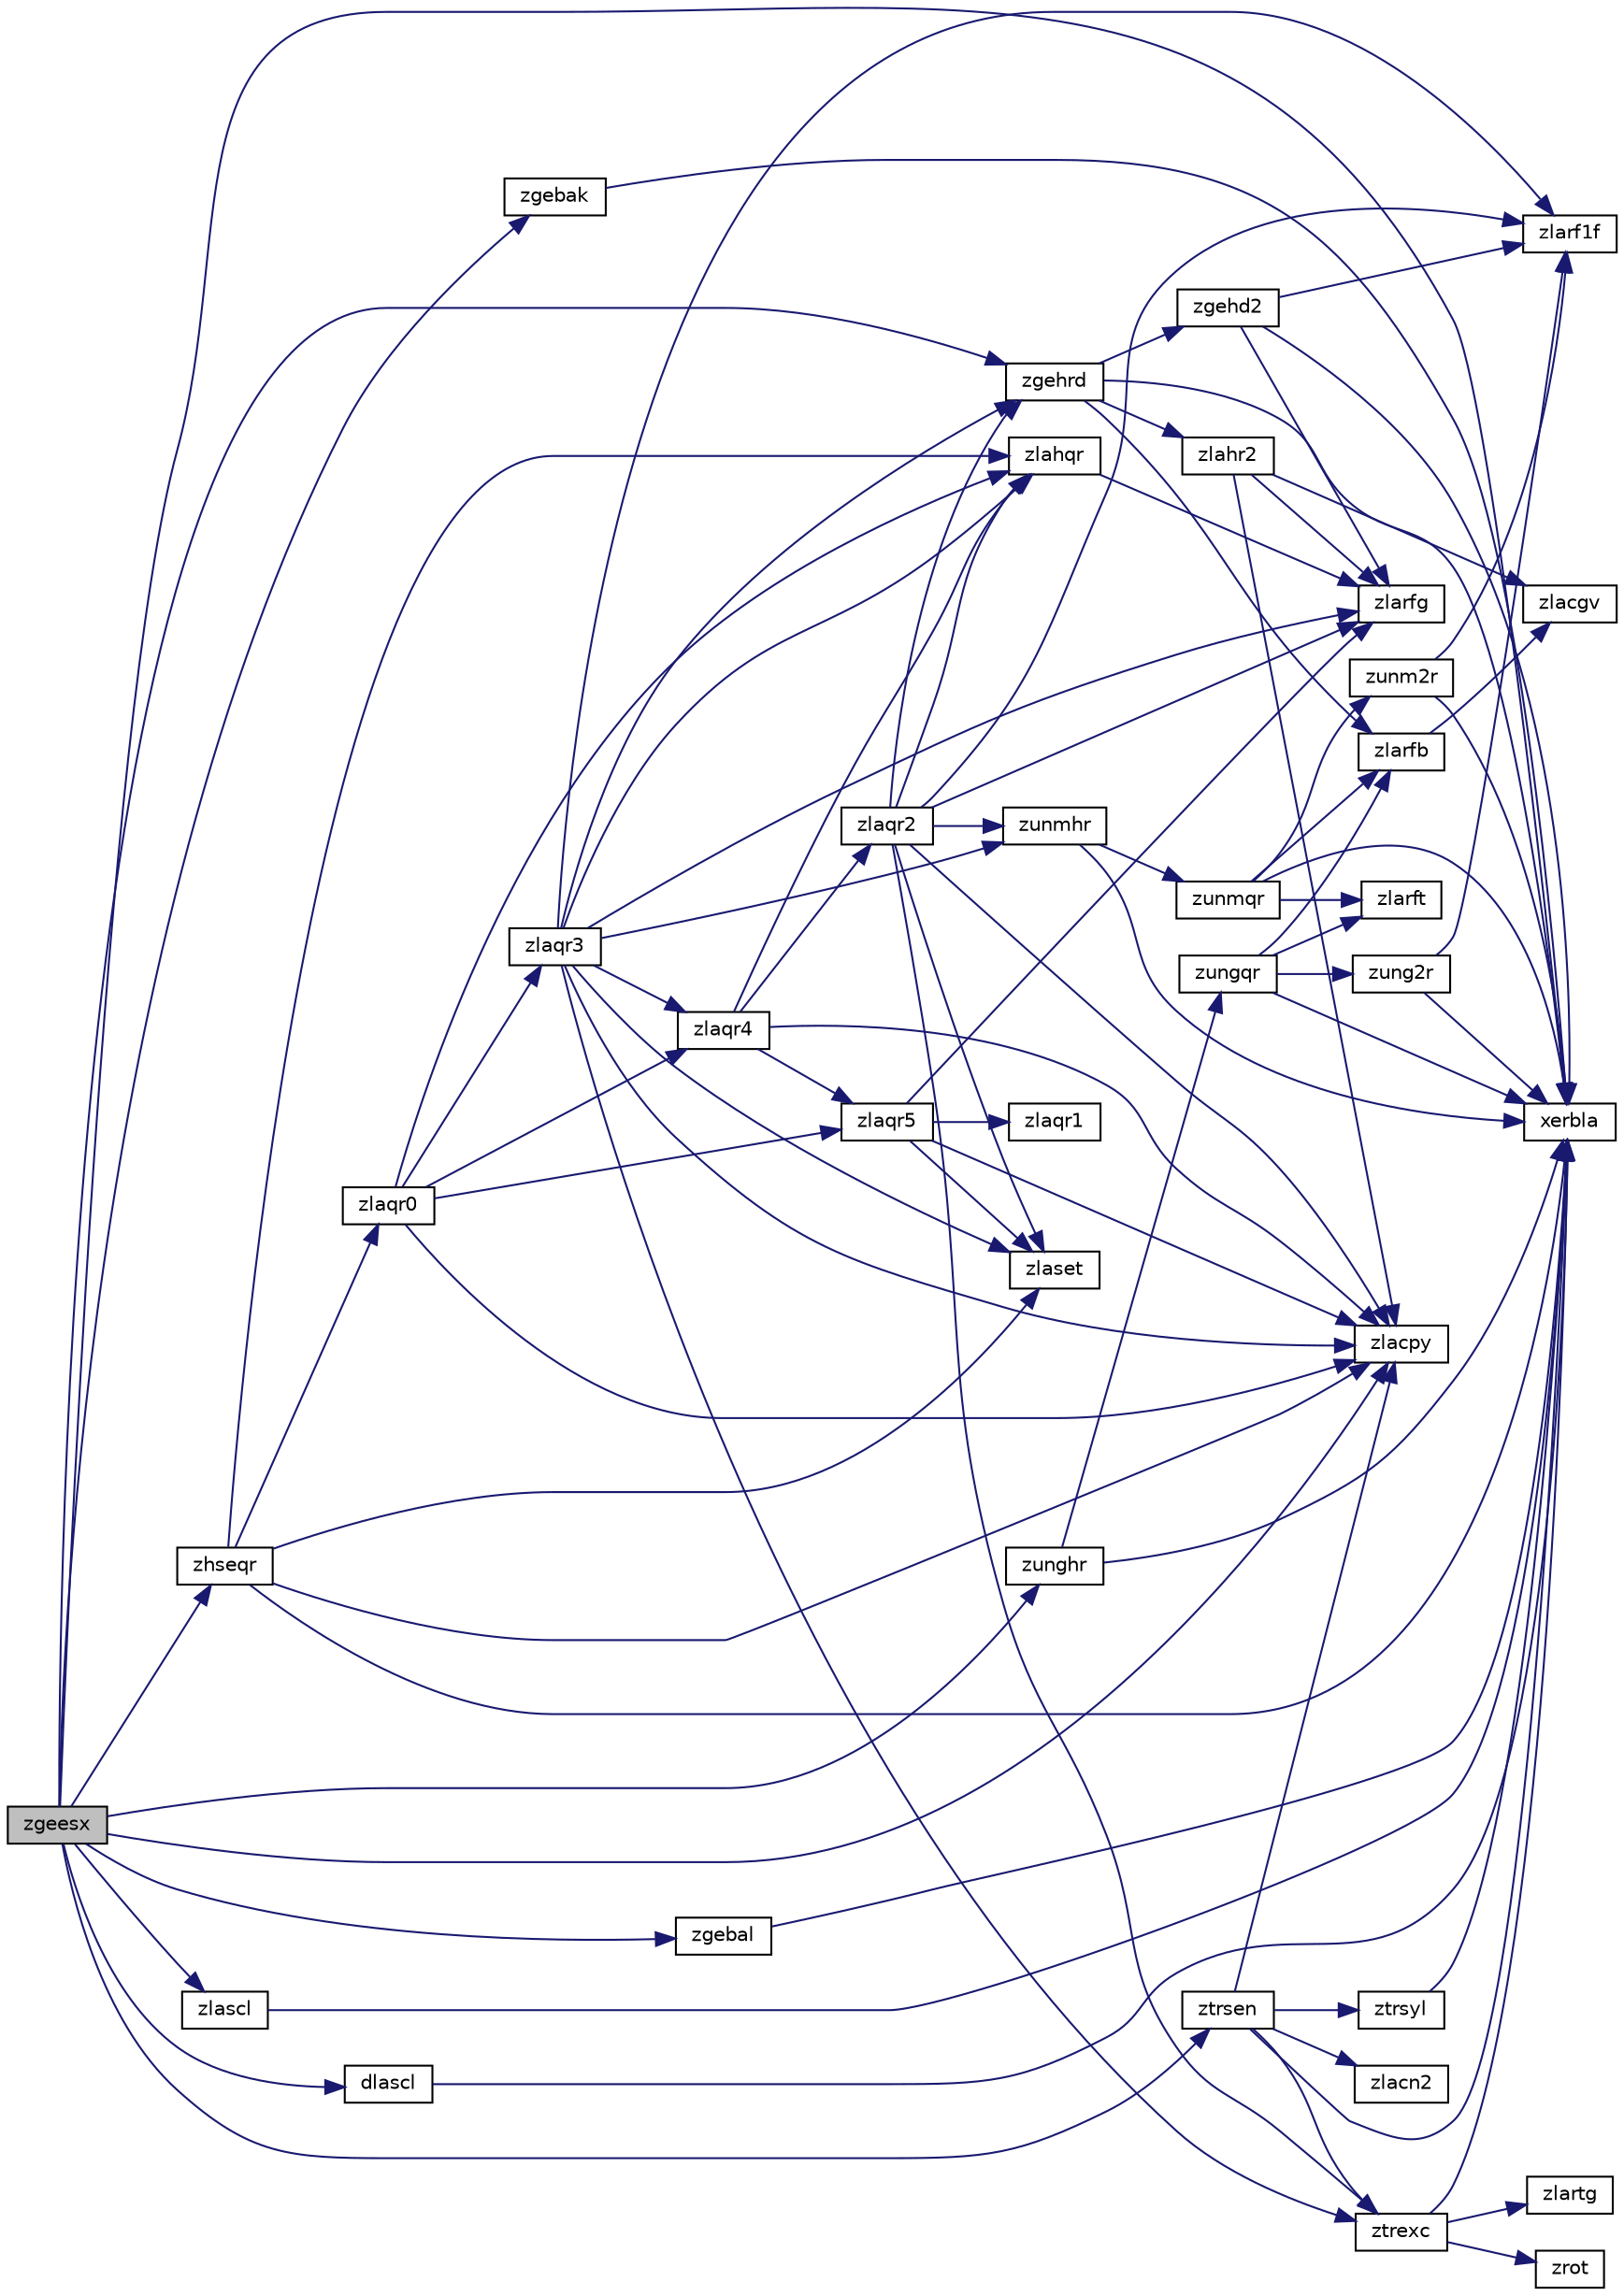 digraph "zgeesx"
{
 // LATEX_PDF_SIZE
  edge [fontname="Helvetica",fontsize="10",labelfontname="Helvetica",labelfontsize="10"];
  node [fontname="Helvetica",fontsize="10",shape=record];
  rankdir="LR";
  Node1 [label="zgeesx",height=0.2,width=0.4,color="black", fillcolor="grey75", style="filled", fontcolor="black",tooltip="ZGEESX computes the eigenvalues, the Schur form, and, optionally, the matrix of Schur vectors for GE ..."];
  Node1 -> Node2 [color="midnightblue",fontsize="10",style="solid",fontname="Helvetica"];
  Node2 [label="dlascl",height=0.2,width=0.4,color="black", fillcolor="white", style="filled",URL="$dlascl_8f.html#a7bce4c35ec5a86ee0bfdd15c476d99c8",tooltip="DLASCL multiplies a general rectangular matrix by a real scalar defined as cto/cfrom."];
  Node2 -> Node3 [color="midnightblue",fontsize="10",style="solid",fontname="Helvetica"];
  Node3 [label="xerbla",height=0.2,width=0.4,color="black", fillcolor="white", style="filled",URL="$xerbla_8f.html#a377ee61015baf8dea7770b3a404b1c07",tooltip="XERBLA"];
  Node1 -> Node3 [color="midnightblue",fontsize="10",style="solid",fontname="Helvetica"];
  Node1 -> Node4 [color="midnightblue",fontsize="10",style="solid",fontname="Helvetica"];
  Node4 [label="zgebak",height=0.2,width=0.4,color="black", fillcolor="white", style="filled",URL="$zgebak_8f.html#a84f450f70925de169aa4be5ce75a51cc",tooltip="ZGEBAK"];
  Node4 -> Node3 [color="midnightblue",fontsize="10",style="solid",fontname="Helvetica"];
  Node1 -> Node5 [color="midnightblue",fontsize="10",style="solid",fontname="Helvetica"];
  Node5 [label="zgebal",height=0.2,width=0.4,color="black", fillcolor="white", style="filled",URL="$zgebal_8f.html#a4861b77e1503bc61f2946cadc1fe5128",tooltip="ZGEBAL"];
  Node5 -> Node3 [color="midnightblue",fontsize="10",style="solid",fontname="Helvetica"];
  Node1 -> Node6 [color="midnightblue",fontsize="10",style="solid",fontname="Helvetica"];
  Node6 [label="zgehrd",height=0.2,width=0.4,color="black", fillcolor="white", style="filled",URL="$zgehrd_8f.html#a4de4b424a4c7b0a78f7138a94ec54671",tooltip="ZGEHRD"];
  Node6 -> Node3 [color="midnightblue",fontsize="10",style="solid",fontname="Helvetica"];
  Node6 -> Node7 [color="midnightblue",fontsize="10",style="solid",fontname="Helvetica"];
  Node7 [label="zgehd2",height=0.2,width=0.4,color="black", fillcolor="white", style="filled",URL="$zgehd2_8f.html#a8a81f8f7aca961fb59ef5b57256a5f68",tooltip="ZGEHD2 reduces a general square matrix to upper Hessenberg form using an unblocked algorithm."];
  Node7 -> Node3 [color="midnightblue",fontsize="10",style="solid",fontname="Helvetica"];
  Node7 -> Node8 [color="midnightblue",fontsize="10",style="solid",fontname="Helvetica"];
  Node8 [label="zlarf1f",height=0.2,width=0.4,color="black", fillcolor="white", style="filled",URL="$zlarf1f_8f.html#a48cd67b51ff589c1f2e0a9bf2b2c84ad",tooltip="ZLARF1F applies an elementary reflector to a general rectangular"];
  Node7 -> Node9 [color="midnightblue",fontsize="10",style="solid",fontname="Helvetica"];
  Node9 [label="zlarfg",height=0.2,width=0.4,color="black", fillcolor="white", style="filled",URL="$zlarfg_8f.html#af496f956f05bac0668fed468230355c7",tooltip="ZLARFG generates an elementary reflector (Householder matrix)."];
  Node6 -> Node10 [color="midnightblue",fontsize="10",style="solid",fontname="Helvetica"];
  Node10 [label="zlahr2",height=0.2,width=0.4,color="black", fillcolor="white", style="filled",URL="$zlahr2_8f.html#a4ce0b79ed0e1f4fff96e7fdc7ee78ef1",tooltip="ZLAHR2 reduces the specified number of first columns of a general rectangular matrix A so that elemen..."];
  Node10 -> Node11 [color="midnightblue",fontsize="10",style="solid",fontname="Helvetica"];
  Node11 [label="zlacgv",height=0.2,width=0.4,color="black", fillcolor="white", style="filled",URL="$zlacgv_8f.html#ad2595ab7c6b89e1ff2e9d05542431719",tooltip="ZLACGV conjugates a complex vector."];
  Node10 -> Node12 [color="midnightblue",fontsize="10",style="solid",fontname="Helvetica"];
  Node12 [label="zlacpy",height=0.2,width=0.4,color="black", fillcolor="white", style="filled",URL="$zlacpy_8f.html#a519ff79bf915433651747242f22078fb",tooltip="ZLACPY copies all or part of one two-dimensional array to another."];
  Node10 -> Node9 [color="midnightblue",fontsize="10",style="solid",fontname="Helvetica"];
  Node6 -> Node13 [color="midnightblue",fontsize="10",style="solid",fontname="Helvetica"];
  Node13 [label="zlarfb",height=0.2,width=0.4,color="black", fillcolor="white", style="filled",URL="$zlarfb_8f.html#a250a7932f64a90dd1dcb20ab9957ad37",tooltip="ZLARFB applies a block reflector or its conjugate-transpose to a general rectangular matrix."];
  Node13 -> Node11 [color="midnightblue",fontsize="10",style="solid",fontname="Helvetica"];
  Node1 -> Node14 [color="midnightblue",fontsize="10",style="solid",fontname="Helvetica"];
  Node14 [label="zhseqr",height=0.2,width=0.4,color="black", fillcolor="white", style="filled",URL="$zhseqr_8f.html#a72a026b11daa19641a162d05b8b1e0c9",tooltip="ZHSEQR"];
  Node14 -> Node3 [color="midnightblue",fontsize="10",style="solid",fontname="Helvetica"];
  Node14 -> Node12 [color="midnightblue",fontsize="10",style="solid",fontname="Helvetica"];
  Node14 -> Node15 [color="midnightblue",fontsize="10",style="solid",fontname="Helvetica"];
  Node15 [label="zlahqr",height=0.2,width=0.4,color="black", fillcolor="white", style="filled",URL="$zlahqr_8f.html#a32a8dc4443c2f0f528363b99d7a7b7e6",tooltip="ZLAHQR computes the eigenvalues and Schur factorization of an upper Hessenberg matrix,..."];
  Node15 -> Node9 [color="midnightblue",fontsize="10",style="solid",fontname="Helvetica"];
  Node14 -> Node16 [color="midnightblue",fontsize="10",style="solid",fontname="Helvetica"];
  Node16 [label="zlaqr0",height=0.2,width=0.4,color="black", fillcolor="white", style="filled",URL="$zlaqr0_8f.html#af64ceaf5a4eb1f96e03827ca11392326",tooltip="ZLAQR0 computes the eigenvalues of a Hessenberg matrix, and optionally the matrices from the Schur de..."];
  Node16 -> Node12 [color="midnightblue",fontsize="10",style="solid",fontname="Helvetica"];
  Node16 -> Node15 [color="midnightblue",fontsize="10",style="solid",fontname="Helvetica"];
  Node16 -> Node17 [color="midnightblue",fontsize="10",style="solid",fontname="Helvetica"];
  Node17 [label="zlaqr3",height=0.2,width=0.4,color="black", fillcolor="white", style="filled",URL="$zlaqr3_8f.html#aa3585465a2ddb0ab5072a9b2a38f1338",tooltip="ZLAQR3 performs the unitary similarity transformation of a Hessenberg matrix to detect and deflate fu..."];
  Node17 -> Node6 [color="midnightblue",fontsize="10",style="solid",fontname="Helvetica"];
  Node17 -> Node12 [color="midnightblue",fontsize="10",style="solid",fontname="Helvetica"];
  Node17 -> Node15 [color="midnightblue",fontsize="10",style="solid",fontname="Helvetica"];
  Node17 -> Node18 [color="midnightblue",fontsize="10",style="solid",fontname="Helvetica"];
  Node18 [label="zlaqr4",height=0.2,width=0.4,color="black", fillcolor="white", style="filled",URL="$zlaqr4_8f.html#affbc148af22beee1f25d9763ecbfaebe",tooltip="ZLAQR4 computes the eigenvalues of a Hessenberg matrix, and optionally the matrices from the Schur de..."];
  Node18 -> Node12 [color="midnightblue",fontsize="10",style="solid",fontname="Helvetica"];
  Node18 -> Node15 [color="midnightblue",fontsize="10",style="solid",fontname="Helvetica"];
  Node18 -> Node19 [color="midnightblue",fontsize="10",style="solid",fontname="Helvetica"];
  Node19 [label="zlaqr2",height=0.2,width=0.4,color="black", fillcolor="white", style="filled",URL="$zlaqr2_8f.html#a3de0348a1d15c5b1dded4b2fe0fdd852",tooltip="ZLAQR2 performs the unitary similarity transformation of a Hessenberg matrix to detect and deflate fu..."];
  Node19 -> Node6 [color="midnightblue",fontsize="10",style="solid",fontname="Helvetica"];
  Node19 -> Node12 [color="midnightblue",fontsize="10",style="solid",fontname="Helvetica"];
  Node19 -> Node15 [color="midnightblue",fontsize="10",style="solid",fontname="Helvetica"];
  Node19 -> Node8 [color="midnightblue",fontsize="10",style="solid",fontname="Helvetica"];
  Node19 -> Node9 [color="midnightblue",fontsize="10",style="solid",fontname="Helvetica"];
  Node19 -> Node20 [color="midnightblue",fontsize="10",style="solid",fontname="Helvetica"];
  Node20 [label="zlaset",height=0.2,width=0.4,color="black", fillcolor="white", style="filled",URL="$zlaset_8f.html#aa4389d0e0e031c70c351acf7dbad6a85",tooltip="ZLASET initializes the off-diagonal elements and the diagonal elements of a matrix to given values."];
  Node19 -> Node21 [color="midnightblue",fontsize="10",style="solid",fontname="Helvetica"];
  Node21 [label="ztrexc",height=0.2,width=0.4,color="black", fillcolor="white", style="filled",URL="$ztrexc_8f.html#a470b89b631cac16cac631539465ae014",tooltip="ZTREXC"];
  Node21 -> Node3 [color="midnightblue",fontsize="10",style="solid",fontname="Helvetica"];
  Node21 -> Node22 [color="midnightblue",fontsize="10",style="solid",fontname="Helvetica"];
  Node22 [label="zlartg",height=0.2,width=0.4,color="black", fillcolor="white", style="filled",URL="$zlartg_8f90.html#a1e266e78a9a8585a1fc67f2d23badc64",tooltip="ZLARTG generates a plane rotation with real cosine and complex sine."];
  Node21 -> Node23 [color="midnightblue",fontsize="10",style="solid",fontname="Helvetica"];
  Node23 [label="zrot",height=0.2,width=0.4,color="black", fillcolor="white", style="filled",URL="$zrot_8f.html#a423fa89faf02ec43f5b664f91ce29729",tooltip="ZROT applies a plane rotation with real cosine and complex sine to a pair of complex vectors."];
  Node19 -> Node24 [color="midnightblue",fontsize="10",style="solid",fontname="Helvetica"];
  Node24 [label="zunmhr",height=0.2,width=0.4,color="black", fillcolor="white", style="filled",URL="$zunmhr_8f.html#a5afbf51ef75165fe50d4ef38271c788b",tooltip="ZUNMHR"];
  Node24 -> Node3 [color="midnightblue",fontsize="10",style="solid",fontname="Helvetica"];
  Node24 -> Node25 [color="midnightblue",fontsize="10",style="solid",fontname="Helvetica"];
  Node25 [label="zunmqr",height=0.2,width=0.4,color="black", fillcolor="white", style="filled",URL="$zunmqr_8f.html#ae3b7ba40f49b67ffd7e0ce99343e4269",tooltip="ZUNMQR"];
  Node25 -> Node3 [color="midnightblue",fontsize="10",style="solid",fontname="Helvetica"];
  Node25 -> Node13 [color="midnightblue",fontsize="10",style="solid",fontname="Helvetica"];
  Node25 -> Node26 [color="midnightblue",fontsize="10",style="solid",fontname="Helvetica"];
  Node26 [label="zlarft",height=0.2,width=0.4,color="black", fillcolor="white", style="filled",URL="$VARIANTS_2larft_2LL-LVL2_2zlarft_8f.html#a748294b81ca6ffc44785d44afb77474e",tooltip="ZLARFT VARIANT: left-looking Level 2 BLAS version of the algorithm."];
  Node25 -> Node27 [color="midnightblue",fontsize="10",style="solid",fontname="Helvetica"];
  Node27 [label="zunm2r",height=0.2,width=0.4,color="black", fillcolor="white", style="filled",URL="$zunm2r_8f.html#ae19d9a8a2405fb07b731389bda6f5f02",tooltip="ZUNM2R multiplies a general matrix by the unitary matrix from a QR factorization determined by cgeqrf..."];
  Node27 -> Node3 [color="midnightblue",fontsize="10",style="solid",fontname="Helvetica"];
  Node27 -> Node8 [color="midnightblue",fontsize="10",style="solid",fontname="Helvetica"];
  Node18 -> Node28 [color="midnightblue",fontsize="10",style="solid",fontname="Helvetica"];
  Node28 [label="zlaqr5",height=0.2,width=0.4,color="black", fillcolor="white", style="filled",URL="$zlaqr5_8f.html#a1c560f9c454fa87a921c870440d0e522",tooltip="ZLAQR5 performs a single small-bulge multi-shift QR sweep."];
  Node28 -> Node12 [color="midnightblue",fontsize="10",style="solid",fontname="Helvetica"];
  Node28 -> Node29 [color="midnightblue",fontsize="10",style="solid",fontname="Helvetica"];
  Node29 [label="zlaqr1",height=0.2,width=0.4,color="black", fillcolor="white", style="filled",URL="$zlaqr1_8f.html#a9f263a17f37c8c7c70fc1d5f55f5e11d",tooltip="ZLAQR1 sets a scalar multiple of the first column of the product of 2-by-2 or 3-by-3 matrix H and spe..."];
  Node28 -> Node9 [color="midnightblue",fontsize="10",style="solid",fontname="Helvetica"];
  Node28 -> Node20 [color="midnightblue",fontsize="10",style="solid",fontname="Helvetica"];
  Node17 -> Node8 [color="midnightblue",fontsize="10",style="solid",fontname="Helvetica"];
  Node17 -> Node9 [color="midnightblue",fontsize="10",style="solid",fontname="Helvetica"];
  Node17 -> Node20 [color="midnightblue",fontsize="10",style="solid",fontname="Helvetica"];
  Node17 -> Node21 [color="midnightblue",fontsize="10",style="solid",fontname="Helvetica"];
  Node17 -> Node24 [color="midnightblue",fontsize="10",style="solid",fontname="Helvetica"];
  Node16 -> Node18 [color="midnightblue",fontsize="10",style="solid",fontname="Helvetica"];
  Node16 -> Node28 [color="midnightblue",fontsize="10",style="solid",fontname="Helvetica"];
  Node14 -> Node20 [color="midnightblue",fontsize="10",style="solid",fontname="Helvetica"];
  Node1 -> Node12 [color="midnightblue",fontsize="10",style="solid",fontname="Helvetica"];
  Node1 -> Node30 [color="midnightblue",fontsize="10",style="solid",fontname="Helvetica"];
  Node30 [label="zlascl",height=0.2,width=0.4,color="black", fillcolor="white", style="filled",URL="$zlascl_8f.html#a3ac3de030a7537d12f56245d2049b895",tooltip="ZLASCL multiplies a general rectangular matrix by a real scalar defined as cto/cfrom."];
  Node30 -> Node3 [color="midnightblue",fontsize="10",style="solid",fontname="Helvetica"];
  Node1 -> Node31 [color="midnightblue",fontsize="10",style="solid",fontname="Helvetica"];
  Node31 [label="ztrsen",height=0.2,width=0.4,color="black", fillcolor="white", style="filled",URL="$ztrsen_8f.html#ad4bf56b3ea6fa2394be1dc71bdca34d5",tooltip="ZTRSEN"];
  Node31 -> Node3 [color="midnightblue",fontsize="10",style="solid",fontname="Helvetica"];
  Node31 -> Node32 [color="midnightblue",fontsize="10",style="solid",fontname="Helvetica"];
  Node32 [label="zlacn2",height=0.2,width=0.4,color="black", fillcolor="white", style="filled",URL="$zlacn2_8f.html#a0fbe7a858e42dcf07db12aa892a9e513",tooltip="ZLACN2 estimates the 1-norm of a square matrix, using reverse communication for evaluating matrix-vec..."];
  Node31 -> Node12 [color="midnightblue",fontsize="10",style="solid",fontname="Helvetica"];
  Node31 -> Node21 [color="midnightblue",fontsize="10",style="solid",fontname="Helvetica"];
  Node31 -> Node33 [color="midnightblue",fontsize="10",style="solid",fontname="Helvetica"];
  Node33 [label="ztrsyl",height=0.2,width=0.4,color="black", fillcolor="white", style="filled",URL="$ztrsyl_8f.html#ace9164ad7a010073cc79b65ec75580cd",tooltip="ZTRSYL"];
  Node33 -> Node3 [color="midnightblue",fontsize="10",style="solid",fontname="Helvetica"];
  Node1 -> Node34 [color="midnightblue",fontsize="10",style="solid",fontname="Helvetica"];
  Node34 [label="zunghr",height=0.2,width=0.4,color="black", fillcolor="white", style="filled",URL="$zunghr_8f.html#aedbc81a35aa57441dfc4c452ddb204eb",tooltip="ZUNGHR"];
  Node34 -> Node3 [color="midnightblue",fontsize="10",style="solid",fontname="Helvetica"];
  Node34 -> Node35 [color="midnightblue",fontsize="10",style="solid",fontname="Helvetica"];
  Node35 [label="zungqr",height=0.2,width=0.4,color="black", fillcolor="white", style="filled",URL="$zungqr_8f.html#a61aedc9e715163bda8e58f73fad0030f",tooltip="ZUNGQR"];
  Node35 -> Node3 [color="midnightblue",fontsize="10",style="solid",fontname="Helvetica"];
  Node35 -> Node13 [color="midnightblue",fontsize="10",style="solid",fontname="Helvetica"];
  Node35 -> Node26 [color="midnightblue",fontsize="10",style="solid",fontname="Helvetica"];
  Node35 -> Node36 [color="midnightblue",fontsize="10",style="solid",fontname="Helvetica"];
  Node36 [label="zung2r",height=0.2,width=0.4,color="black", fillcolor="white", style="filled",URL="$zung2r_8f.html#a00acf96a92abc0fc5899aca6baea2396",tooltip="ZUNG2R"];
  Node36 -> Node3 [color="midnightblue",fontsize="10",style="solid",fontname="Helvetica"];
  Node36 -> Node8 [color="midnightblue",fontsize="10",style="solid",fontname="Helvetica"];
}
